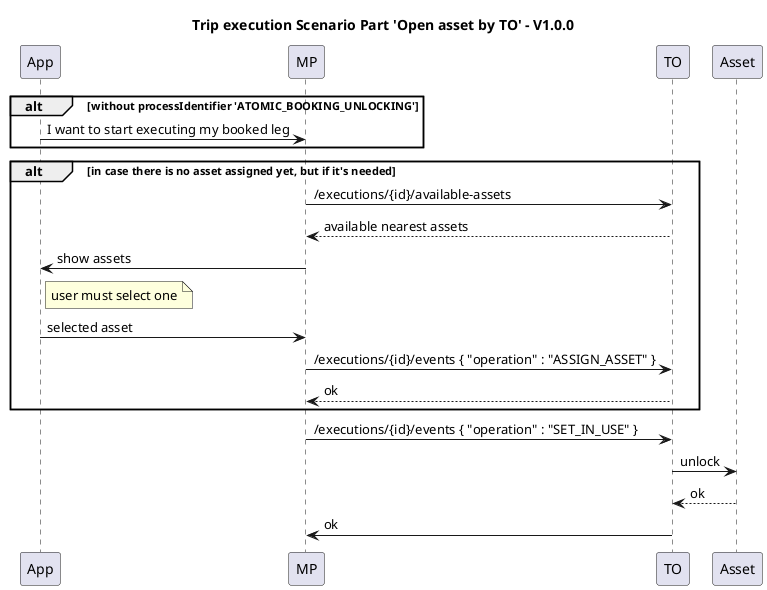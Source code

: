 @startuml open-asset-by-TO
title Trip execution Scenario Part 'Open asset by TO' - V1.0.0

participant App
participant MP
participant TO
participant Asset

alt without processIdentifier 'ATOMIC_BOOKING_UNLOCKING'
  App -> MP : I want to start executing my booked leg
end

alt in case there is no asset assigned yet, but if it's needed
  MP -> TO : /executions/{id}/available-assets
  return available nearest assets
  MP -> App: show assets
  note right of App
  user must select one
  end note
  App -> MP : selected asset
  MP -> TO : /executions/{id}/events { "operation" : "ASSIGN_ASSET" }
  return ok
end

MP -> TO : /executions/{id}/events { "operation" : "SET_IN_USE" }
TO -> Asset: unlock
return ok
TO -> MP: ok

@enduml

